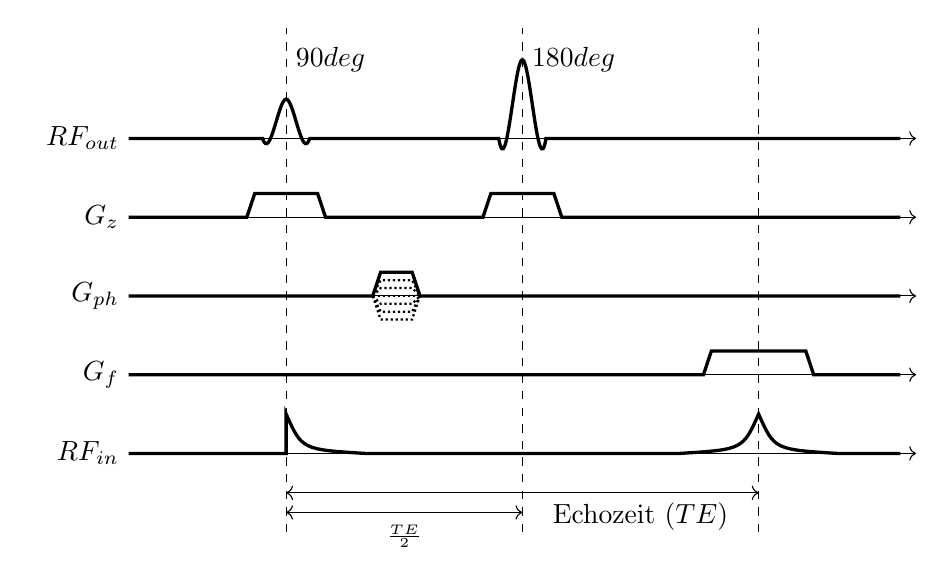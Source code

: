 \usetikzlibrary{arrows.meta}
\begin{tikzpicture}[scale=1]
\usetikzlibrary{positioning}

%\draw[] (0,0) -- (0,6.4);
\draw[->] (0,1) -- (10,1);
\draw[->] (0,2) -- (10,2);
\draw[->] (0,3) -- (10,3);
\draw[->] (0,4) -- (10,4);
\draw[->] (0,5) -- (10,5);
\node[anchor=east] (HF) at (0,1) {$RF_{in}$};
\node[anchor=east] (HF) at (0,2) {$G_f$};
\node[anchor=east] (HF) at (0,3) {$G_{ph}$};
\node[anchor=east] (HF) at (0,4) {$G_z$};
\node[anchor=east] (HF) at (0,5) {$RF_{out}$};

\def\a{2}
\def\b{5}
\def\c{8}
\def\d{3.4}


\draw[dashed] (\a,0) -- (\a,6.4);
\draw[dashed] (\b,0) -- (\b,6.4);
\draw[dashed] (\c,0) -- (\c,6.4);

\draw[very thick] (0,5) -- (2-0.3,5) .. controls (\a-0.2,4.7) and (\a-0.1,5.5) .. (\a+0,5.5)--  (\a+0,5.5) .. controls (\a+0.1,5.5) and (\a+0.2,4.7) .. (\a+0.3,5) -- (5-0.3,5) .. controls (\b-0.2,4.4) and (\b-0.1,5.5+0.5) .. (\b+0,5.5+0.5)--  (\b+0,5.5+0.5) .. controls (\b+0.1,5.5+0.5) and (\b+0.2,4.4) .. (\b+0.3,5) -- (9.8,5);

\draw[very thick] (0,4) -- (\a-0.5,4) -- (\a-0.4,4.3) -- (\a+0.4,4.3) --  (\a+0.5,4) --  (\b-0.5,4) -- (\b-0.4,4.3) -- (\b+0.4,4.3) --  (\b+0.5,4) --(9.8,4);

\draw[very thick] (0,3) -- (\d-0.3,3) -- (\d-0.2,3.3) -- (\d+0.2,3.3)  -- (\d+0.3,3) -- (9.8,3);
\draw[thick, densely dotted] (\d-0.3,3) -- (\d-0.2,3-0.3) -- (\d+0.2,3-0.3)  -- (\d+0.3,3);
\draw[thick, densely dotted] (\d-0.3,3) -- (\d-0.2,3-0.2) -- (\d+0.2,3-0.2)  -- (\d+0.3,3);
\draw[thick, densely dotted] (\d-0.3,3) -- (\d-0.2,3-0.1) -- (\d+0.2,3-0.1)  -- (\d+0.3,3);
\draw[thick, densely dotted] (\d-0.3,3) -- (\d-0.2,3+0.1) -- (\d+0.2,3+0.1)  -- (\d+0.3,3);
\draw[thick, densely dotted] (\d-0.3,3) -- (\d-0.2,3+0.2) -- (\d+0.2,3+0.2)  -- (\d+0.3,3);
\draw[thick, densely dotted] (\d-0.3,3) -- (\d-0.2,3+0) -- (\d+0.2,3+0)  -- (\d+0.3,3);

\draw[very thick] (0,2) -- (\c-0.7,2) -- (\c-0.6,2.3) -- (\c+0.6,2.3) --  (\c+0.7,2) --  (9.8,2);

\draw[very thick] (0,1) -- (\a,1) -- (\a,1.5) .. controls (\a+0.2,1.05) .. (\a+1,1) -- (\c-1,1) .. controls (\c-0.2,1.05) .. (\c,1.5)  .. controls (\c+0.2,1.05) .. (\c+1,1) -- (9.8,1) ;

\node[anchor=west] (90deg) at (\a,6) {$90deg$};
\node[anchor=west] (180deg) at (\b,6) {$180deg$};

\draw[<->] (\a,0.5) -- (\c,0.5);
\node[] (echozeit) at (\c-1.5,0.2) {Echozeit ($TE$)};

\draw[<->] (\a,0.25) -- (\b,0.25);
\node[] (echozeithalf) at (\b-1.5,-0.05) { \tiny$\frac{TE}{2}$};



\end{tikzpicture}
